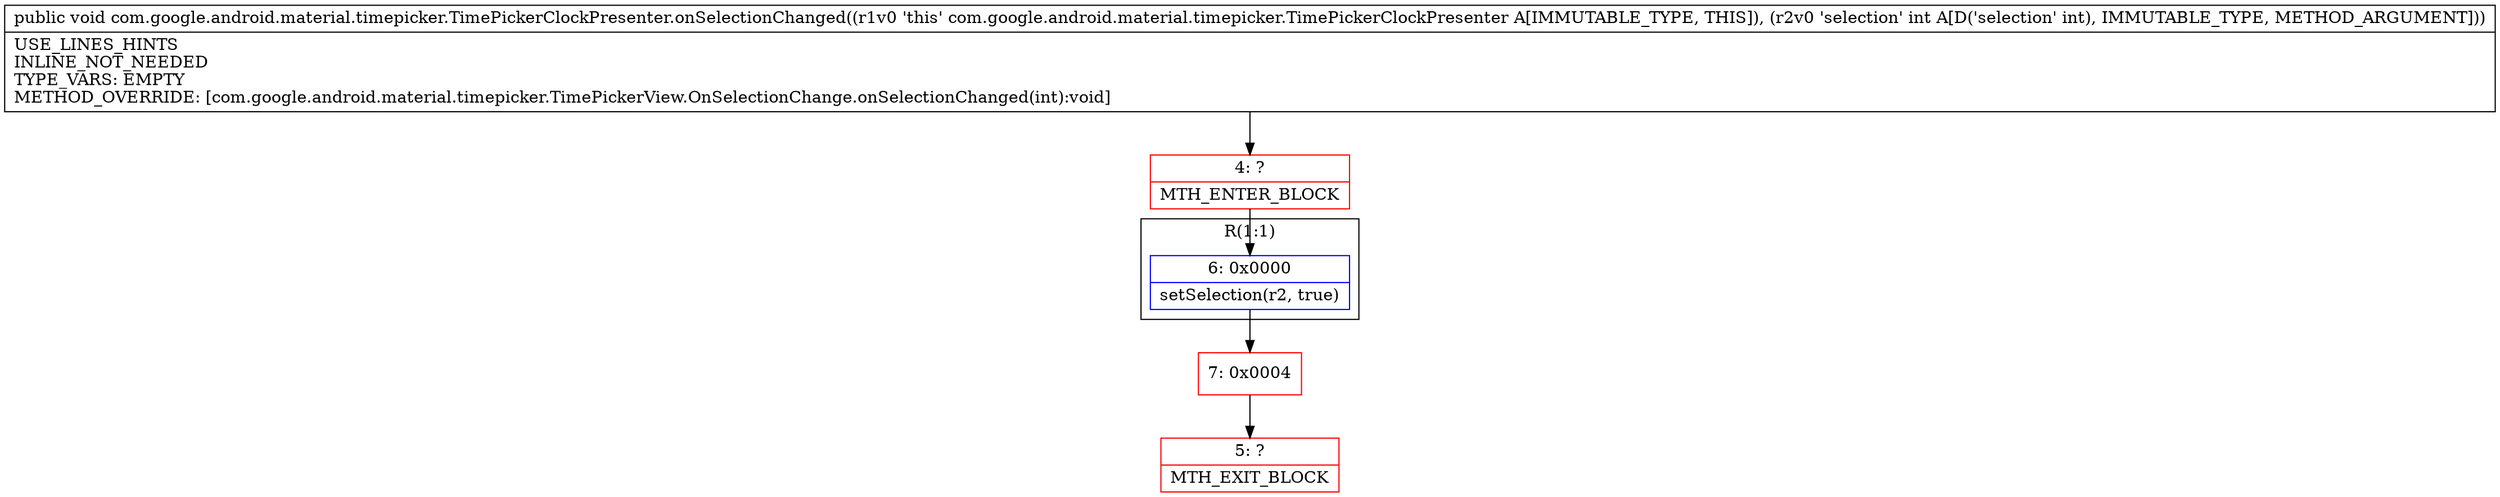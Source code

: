 digraph "CFG forcom.google.android.material.timepicker.TimePickerClockPresenter.onSelectionChanged(I)V" {
subgraph cluster_Region_1381191002 {
label = "R(1:1)";
node [shape=record,color=blue];
Node_6 [shape=record,label="{6\:\ 0x0000|setSelection(r2, true)\l}"];
}
Node_4 [shape=record,color=red,label="{4\:\ ?|MTH_ENTER_BLOCK\l}"];
Node_7 [shape=record,color=red,label="{7\:\ 0x0004}"];
Node_5 [shape=record,color=red,label="{5\:\ ?|MTH_EXIT_BLOCK\l}"];
MethodNode[shape=record,label="{public void com.google.android.material.timepicker.TimePickerClockPresenter.onSelectionChanged((r1v0 'this' com.google.android.material.timepicker.TimePickerClockPresenter A[IMMUTABLE_TYPE, THIS]), (r2v0 'selection' int A[D('selection' int), IMMUTABLE_TYPE, METHOD_ARGUMENT]))  | USE_LINES_HINTS\lINLINE_NOT_NEEDED\lTYPE_VARS: EMPTY\lMETHOD_OVERRIDE: [com.google.android.material.timepicker.TimePickerView.OnSelectionChange.onSelectionChanged(int):void]\l}"];
MethodNode -> Node_4;Node_6 -> Node_7;
Node_4 -> Node_6;
Node_7 -> Node_5;
}

